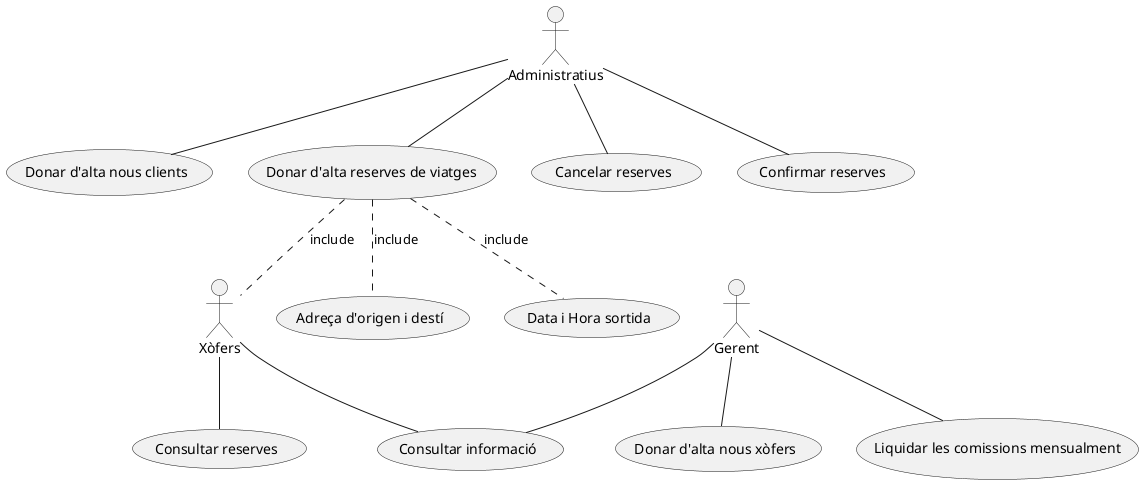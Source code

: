 @startuml

:Administratius: as A
:Xòfers: as X
:Gerent: as G

A -- (Donar d'alta nous clients)
A -- (Donar d'alta reserves de viatges) 
(Donar d'alta reserves de viatges) .. X : include
(Donar d'alta reserves de viatges) .. (Adreça d'origen i destí) : include
(Donar d'alta reserves de viatges) .. (Data i Hora sortida) : include
A -- (Cancelar reserves)
A -- (Confirmar reserves)

X -- (Consultar reserves)

G -- (Donar d'alta nous xòfers)
G -- (Liquidar les comissions mensualment)
G -- (Consultar informació)
X -- (Consultar informació)


@enduml